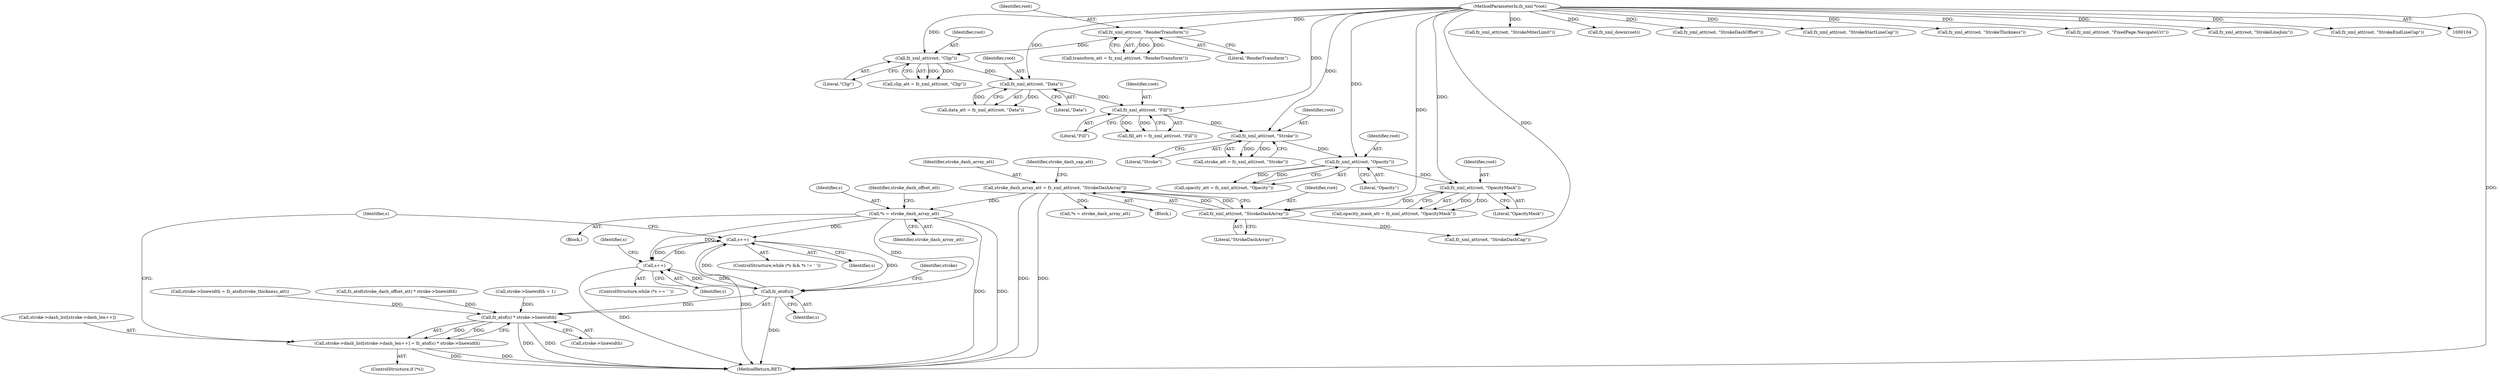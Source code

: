 digraph "0_ghostscript_60dabde18d7fe12b19da8b509bdfee9cc886aafc_3@pointer" {
"1000640" [label="(Call,s++)"];
"1000588" [label="(Call,*s = stroke_dash_array_att)"];
"1000220" [label="(Call,stroke_dash_array_att = fz_xml_att(root, \"StrokeDashArray\"))"];
"1000222" [label="(Call,fz_xml_att(root, \"StrokeDashArray\"))"];
"1000217" [label="(Call,fz_xml_att(root, \"OpacityMask\"))"];
"1000212" [label="(Call,fz_xml_att(root, \"Opacity\"))"];
"1000207" [label="(Call,fz_xml_att(root, \"Stroke\"))"];
"1000202" [label="(Call,fz_xml_att(root, \"Fill\"))"];
"1000197" [label="(Call,fz_xml_att(root, \"Data\"))"];
"1000192" [label="(Call,fz_xml_att(root, \"Clip\"))"];
"1000187" [label="(Call,fz_xml_att(root, \"RenderTransform\"))"];
"1000109" [label="(MethodParameterIn,fz_xml *root)"];
"1000612" [label="(Call,s++)"];
"1000640" [label="(Call,s++)"];
"1000627" [label="(Call,fz_atof(s))"];
"1000626" [label="(Call,fz_atof(s) * stroke->linewidth)"];
"1000617" [label="(Call,stroke->dash_list[stroke->dash_len++] = fz_atof(s) * stroke->linewidth)"];
"1000204" [label="(Literal,\"Fill\")"];
"1000109" [label="(MethodParameterIn,fz_xml *root)"];
"1000629" [label="(Call,stroke->linewidth)"];
"1000227" [label="(Call,fz_xml_att(root, \"StrokeDashCap\"))"];
"1000614" [label="(ControlStructure,if (*s))"];
"1000252" [label="(Call,fz_xml_att(root, \"StrokeMiterLimit\"))"];
"1000214" [label="(Literal,\"Opacity\")"];
"1000592" [label="(Identifier,stroke_dash_offset_att)"];
"1000618" [label="(Call,stroke->dash_list[stroke->dash_len++])"];
"1000588" [label="(Call,*s = stroke_dash_array_att)"];
"1000589" [label="(Identifier,s)"];
"1000202" [label="(Call,fz_xml_att(root, \"Fill\"))"];
"1000193" [label="(Identifier,root)"];
"1000219" [label="(Literal,\"OpacityMask\")"];
"1000198" [label="(Identifier,root)"];
"1000213" [label="(Identifier,root)"];
"1000268" [label="(Call,fz_xml_down(root))"];
"1000208" [label="(Identifier,root)"];
"1000197" [label="(Call,fz_xml_att(root, \"Data\"))"];
"1000224" [label="(Literal,\"StrokeDashArray\")"];
"1000627" [label="(Call,fz_atof(s))"];
"1000189" [label="(Literal,\"RenderTransform\")"];
"1000640" [label="(Call,s++)"];
"1000232" [label="(Call,fz_xml_att(root, \"StrokeDashOffset\"))"];
"1000192" [label="(Call,fz_xml_att(root, \"Clip\"))"];
"1000195" [label="(Call,data_att = fz_xml_att(root, \"Data\"))"];
"1000607" [label="(ControlStructure,while (*s == ' '))"];
"1000212" [label="(Call,fz_xml_att(root, \"Opacity\"))"];
"1000210" [label="(Call,opacity_att = fz_xml_att(root, \"Opacity\"))"];
"1000223" [label="(Identifier,root)"];
"1000218" [label="(Identifier,root)"];
"1000964" [label="(MethodReturn,RET)"];
"1000194" [label="(Literal,\"Clip\")"];
"1000617" [label="(Call,stroke->dash_list[stroke->dash_len++] = fz_atof(s) * stroke->linewidth)"];
"1000597" [label="(Call,fz_atof(stroke_dash_offset_att) * stroke->linewidth)"];
"1000242" [label="(Call,fz_xml_att(root, \"StrokeStartLineCap\"))"];
"1000257" [label="(Call,fz_xml_att(root, \"StrokeThickness\"))"];
"1000626" [label="(Call,fz_atof(s) * stroke->linewidth)"];
"1000262" [label="(Call,fz_xml_att(root, \"FixedPage.NavigateUri\"))"];
"1000190" [label="(Call,clip_att = fz_xml_att(root, \"Clip\"))"];
"1000610" [label="(Identifier,s)"];
"1000635" [label="(Identifier,s)"];
"1000561" [label="(Call,stroke->linewidth = 1)"];
"1000590" [label="(Identifier,stroke_dash_array_att)"];
"1000188" [label="(Identifier,root)"];
"1000221" [label="(Identifier,stroke_dash_array_att)"];
"1000200" [label="(Call,fill_att = fz_xml_att(root, \"Fill\"))"];
"1000586" [label="(Block,)"];
"1000187" [label="(Call,fz_xml_att(root, \"RenderTransform\"))"];
"1000247" [label="(Call,fz_xml_att(root, \"StrokeLineJoin\"))"];
"1000632" [label="(ControlStructure,while (*s && *s != ' '))"];
"1000613" [label="(Identifier,s)"];
"1000630" [label="(Identifier,stroke)"];
"1000628" [label="(Identifier,s)"];
"1000222" [label="(Call,fz_xml_att(root, \"StrokeDashArray\"))"];
"1000220" [label="(Call,stroke_dash_array_att = fz_xml_att(root, \"StrokeDashArray\"))"];
"1000199" [label="(Literal,\"Data\")"];
"1000612" [label="(Call,s++)"];
"1000226" [label="(Identifier,stroke_dash_cap_att)"];
"1000209" [label="(Literal,\"Stroke\")"];
"1000237" [label="(Call,fz_xml_att(root, \"StrokeEndLineCap\"))"];
"1000568" [label="(Call,stroke->linewidth = fz_atof(stroke_thickness_att))"];
"1000215" [label="(Call,opacity_mask_att = fz_xml_att(root, \"OpacityMask\"))"];
"1000205" [label="(Call,stroke_att = fz_xml_att(root, \"Stroke\"))"];
"1000203" [label="(Identifier,root)"];
"1000207" [label="(Call,fz_xml_att(root, \"Stroke\"))"];
"1000217" [label="(Call,fz_xml_att(root, \"OpacityMask\"))"];
"1000456" [label="(Call,*s = stroke_dash_array_att)"];
"1000185" [label="(Call,transform_att = fz_xml_att(root, \"RenderTransform\"))"];
"1000641" [label="(Identifier,s)"];
"1000110" [label="(Block,)"];
"1000640" -> "1000632"  [label="AST: "];
"1000640" -> "1000641"  [label="CFG: "];
"1000641" -> "1000640"  [label="AST: "];
"1000635" -> "1000640"  [label="CFG: "];
"1000640" -> "1000964"  [label="DDG: "];
"1000640" -> "1000612"  [label="DDG: "];
"1000640" -> "1000627"  [label="DDG: "];
"1000588" -> "1000640"  [label="DDG: "];
"1000612" -> "1000640"  [label="DDG: "];
"1000627" -> "1000640"  [label="DDG: "];
"1000588" -> "1000586"  [label="AST: "];
"1000588" -> "1000590"  [label="CFG: "];
"1000589" -> "1000588"  [label="AST: "];
"1000590" -> "1000588"  [label="AST: "];
"1000592" -> "1000588"  [label="CFG: "];
"1000588" -> "1000964"  [label="DDG: "];
"1000588" -> "1000964"  [label="DDG: "];
"1000220" -> "1000588"  [label="DDG: "];
"1000588" -> "1000612"  [label="DDG: "];
"1000588" -> "1000627"  [label="DDG: "];
"1000220" -> "1000110"  [label="AST: "];
"1000220" -> "1000222"  [label="CFG: "];
"1000221" -> "1000220"  [label="AST: "];
"1000222" -> "1000220"  [label="AST: "];
"1000226" -> "1000220"  [label="CFG: "];
"1000220" -> "1000964"  [label="DDG: "];
"1000220" -> "1000964"  [label="DDG: "];
"1000222" -> "1000220"  [label="DDG: "];
"1000222" -> "1000220"  [label="DDG: "];
"1000220" -> "1000456"  [label="DDG: "];
"1000222" -> "1000224"  [label="CFG: "];
"1000223" -> "1000222"  [label="AST: "];
"1000224" -> "1000222"  [label="AST: "];
"1000217" -> "1000222"  [label="DDG: "];
"1000109" -> "1000222"  [label="DDG: "];
"1000222" -> "1000227"  [label="DDG: "];
"1000217" -> "1000215"  [label="AST: "];
"1000217" -> "1000219"  [label="CFG: "];
"1000218" -> "1000217"  [label="AST: "];
"1000219" -> "1000217"  [label="AST: "];
"1000215" -> "1000217"  [label="CFG: "];
"1000217" -> "1000215"  [label="DDG: "];
"1000217" -> "1000215"  [label="DDG: "];
"1000212" -> "1000217"  [label="DDG: "];
"1000109" -> "1000217"  [label="DDG: "];
"1000212" -> "1000210"  [label="AST: "];
"1000212" -> "1000214"  [label="CFG: "];
"1000213" -> "1000212"  [label="AST: "];
"1000214" -> "1000212"  [label="AST: "];
"1000210" -> "1000212"  [label="CFG: "];
"1000212" -> "1000210"  [label="DDG: "];
"1000212" -> "1000210"  [label="DDG: "];
"1000207" -> "1000212"  [label="DDG: "];
"1000109" -> "1000212"  [label="DDG: "];
"1000207" -> "1000205"  [label="AST: "];
"1000207" -> "1000209"  [label="CFG: "];
"1000208" -> "1000207"  [label="AST: "];
"1000209" -> "1000207"  [label="AST: "];
"1000205" -> "1000207"  [label="CFG: "];
"1000207" -> "1000205"  [label="DDG: "];
"1000207" -> "1000205"  [label="DDG: "];
"1000202" -> "1000207"  [label="DDG: "];
"1000109" -> "1000207"  [label="DDG: "];
"1000202" -> "1000200"  [label="AST: "];
"1000202" -> "1000204"  [label="CFG: "];
"1000203" -> "1000202"  [label="AST: "];
"1000204" -> "1000202"  [label="AST: "];
"1000200" -> "1000202"  [label="CFG: "];
"1000202" -> "1000200"  [label="DDG: "];
"1000202" -> "1000200"  [label="DDG: "];
"1000197" -> "1000202"  [label="DDG: "];
"1000109" -> "1000202"  [label="DDG: "];
"1000197" -> "1000195"  [label="AST: "];
"1000197" -> "1000199"  [label="CFG: "];
"1000198" -> "1000197"  [label="AST: "];
"1000199" -> "1000197"  [label="AST: "];
"1000195" -> "1000197"  [label="CFG: "];
"1000197" -> "1000195"  [label="DDG: "];
"1000197" -> "1000195"  [label="DDG: "];
"1000192" -> "1000197"  [label="DDG: "];
"1000109" -> "1000197"  [label="DDG: "];
"1000192" -> "1000190"  [label="AST: "];
"1000192" -> "1000194"  [label="CFG: "];
"1000193" -> "1000192"  [label="AST: "];
"1000194" -> "1000192"  [label="AST: "];
"1000190" -> "1000192"  [label="CFG: "];
"1000192" -> "1000190"  [label="DDG: "];
"1000192" -> "1000190"  [label="DDG: "];
"1000187" -> "1000192"  [label="DDG: "];
"1000109" -> "1000192"  [label="DDG: "];
"1000187" -> "1000185"  [label="AST: "];
"1000187" -> "1000189"  [label="CFG: "];
"1000188" -> "1000187"  [label="AST: "];
"1000189" -> "1000187"  [label="AST: "];
"1000185" -> "1000187"  [label="CFG: "];
"1000187" -> "1000185"  [label="DDG: "];
"1000187" -> "1000185"  [label="DDG: "];
"1000109" -> "1000187"  [label="DDG: "];
"1000109" -> "1000104"  [label="AST: "];
"1000109" -> "1000964"  [label="DDG: "];
"1000109" -> "1000227"  [label="DDG: "];
"1000109" -> "1000232"  [label="DDG: "];
"1000109" -> "1000237"  [label="DDG: "];
"1000109" -> "1000242"  [label="DDG: "];
"1000109" -> "1000247"  [label="DDG: "];
"1000109" -> "1000252"  [label="DDG: "];
"1000109" -> "1000257"  [label="DDG: "];
"1000109" -> "1000262"  [label="DDG: "];
"1000109" -> "1000268"  [label="DDG: "];
"1000612" -> "1000607"  [label="AST: "];
"1000612" -> "1000613"  [label="CFG: "];
"1000613" -> "1000612"  [label="AST: "];
"1000610" -> "1000612"  [label="CFG: "];
"1000612" -> "1000964"  [label="DDG: "];
"1000627" -> "1000612"  [label="DDG: "];
"1000612" -> "1000627"  [label="DDG: "];
"1000627" -> "1000626"  [label="AST: "];
"1000627" -> "1000628"  [label="CFG: "];
"1000628" -> "1000627"  [label="AST: "];
"1000630" -> "1000627"  [label="CFG: "];
"1000627" -> "1000964"  [label="DDG: "];
"1000627" -> "1000626"  [label="DDG: "];
"1000626" -> "1000617"  [label="AST: "];
"1000626" -> "1000629"  [label="CFG: "];
"1000629" -> "1000626"  [label="AST: "];
"1000617" -> "1000626"  [label="CFG: "];
"1000626" -> "1000964"  [label="DDG: "];
"1000626" -> "1000964"  [label="DDG: "];
"1000626" -> "1000617"  [label="DDG: "];
"1000626" -> "1000617"  [label="DDG: "];
"1000597" -> "1000626"  [label="DDG: "];
"1000568" -> "1000626"  [label="DDG: "];
"1000561" -> "1000626"  [label="DDG: "];
"1000617" -> "1000614"  [label="AST: "];
"1000618" -> "1000617"  [label="AST: "];
"1000635" -> "1000617"  [label="CFG: "];
"1000617" -> "1000964"  [label="DDG: "];
"1000617" -> "1000964"  [label="DDG: "];
}
